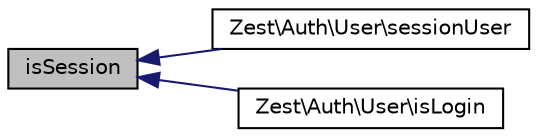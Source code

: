 digraph "isSession"
{
  edge [fontname="Helvetica",fontsize="10",labelfontname="Helvetica",labelfontsize="10"];
  node [fontname="Helvetica",fontsize="10",shape=record];
  rankdir="LR";
  Node6 [label="isSession",height=0.2,width=0.4,color="black", fillcolor="grey75", style="filled", fontcolor="black"];
  Node6 -> Node7 [dir="back",color="midnightblue",fontsize="10",style="solid",fontname="Helvetica"];
  Node7 [label="Zest\\Auth\\User\\sessionUser",height=0.2,width=0.4,color="black", fillcolor="white", style="filled",URL="$class_zest_1_1_auth_1_1_user.html#a94f9bad9e990d4cfcadb21615c859f9a"];
  Node6 -> Node8 [dir="back",color="midnightblue",fontsize="10",style="solid",fontname="Helvetica"];
  Node8 [label="Zest\\Auth\\User\\isLogin",height=0.2,width=0.4,color="black", fillcolor="white", style="filled",URL="$class_zest_1_1_auth_1_1_user.html#a143c83afc39f4761088db46dc2c9426e"];
}
